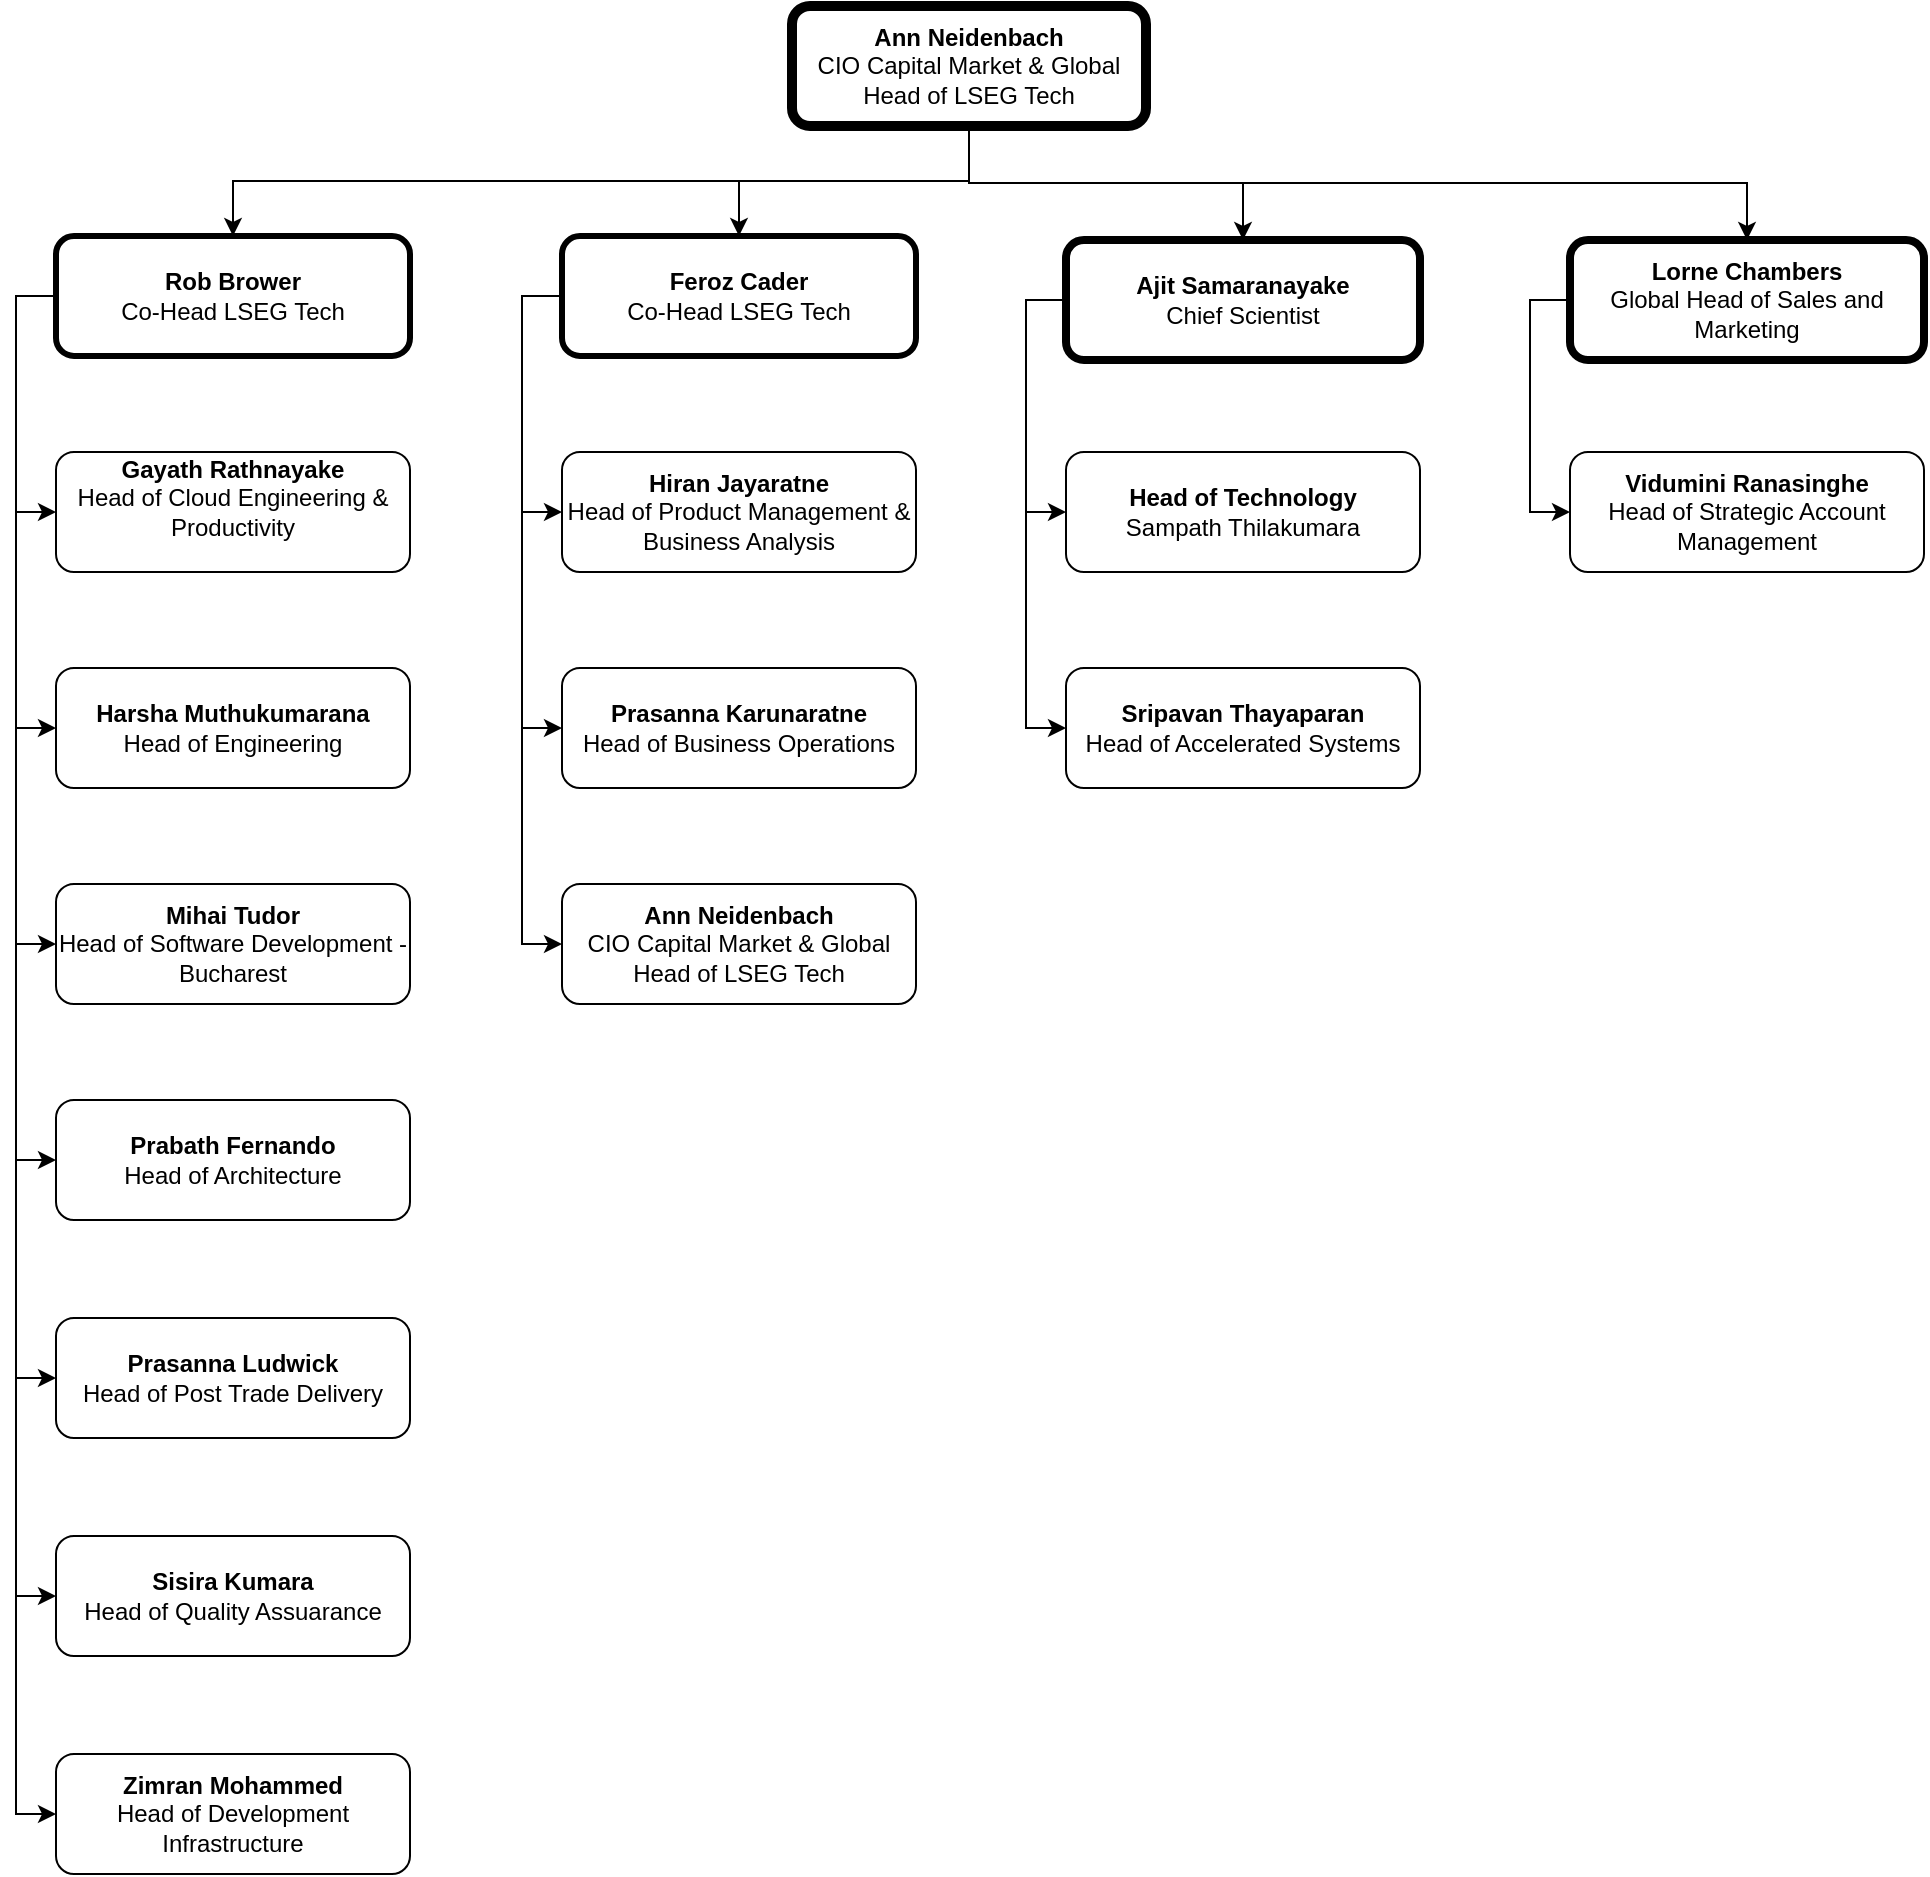 <mxfile version="14.9.4" type="device"><diagram id="PMLet3cOREJTHipy_NAU" name="Page-1"><mxGraphModel dx="1689" dy="1046" grid="0" gridSize="10" guides="1" tooltips="1" connect="1" arrows="1" fold="1" page="1" pageScale="1" pageWidth="1169" pageHeight="1654" math="0" shadow="0"><root><mxCell id="0"/><mxCell id="1" parent="0"/><mxCell id="b1ix3bF77lMmTLts-yGm-6" style="edgeStyle=orthogonalEdgeStyle;rounded=0;orthogonalLoop=1;jettySize=auto;html=1;exitX=0.5;exitY=1;exitDx=0;exitDy=0;entryX=0.5;entryY=0;entryDx=0;entryDy=0;" edge="1" parent="1" source="b1ix3bF77lMmTLts-yGm-1" target="b1ix3bF77lMmTLts-yGm-2"><mxGeometry relative="1" as="geometry"/></mxCell><mxCell id="b1ix3bF77lMmTLts-yGm-7" style="edgeStyle=orthogonalEdgeStyle;rounded=0;orthogonalLoop=1;jettySize=auto;html=1;exitX=0.5;exitY=1;exitDx=0;exitDy=0;entryX=0.5;entryY=0;entryDx=0;entryDy=0;" edge="1" parent="1" source="b1ix3bF77lMmTLts-yGm-1" target="b1ix3bF77lMmTLts-yGm-3"><mxGeometry relative="1" as="geometry"/></mxCell><mxCell id="b1ix3bF77lMmTLts-yGm-8" style="edgeStyle=orthogonalEdgeStyle;rounded=0;orthogonalLoop=1;jettySize=auto;html=1;exitX=0.5;exitY=1;exitDx=0;exitDy=0;" edge="1" parent="1" source="b1ix3bF77lMmTLts-yGm-1" target="b1ix3bF77lMmTLts-yGm-4"><mxGeometry relative="1" as="geometry"/></mxCell><mxCell id="b1ix3bF77lMmTLts-yGm-9" style="edgeStyle=orthogonalEdgeStyle;rounded=0;orthogonalLoop=1;jettySize=auto;html=1;exitX=0.5;exitY=1;exitDx=0;exitDy=0;" edge="1" parent="1" source="b1ix3bF77lMmTLts-yGm-1" target="b1ix3bF77lMmTLts-yGm-5"><mxGeometry relative="1" as="geometry"/></mxCell><mxCell id="b1ix3bF77lMmTLts-yGm-1" value="&lt;div&gt;&lt;b&gt;Ann Neidenbach&lt;/b&gt;&lt;/div&gt;&lt;div&gt;CIO Capital Market &amp;amp; Global Head of LSEG Tech&lt;br&gt;&lt;/div&gt;" style="rounded=1;whiteSpace=wrap;html=1;strokeWidth=5;" vertex="1" parent="1"><mxGeometry x="429" y="111" width="177" height="60" as="geometry"/></mxCell><mxCell id="b1ix3bF77lMmTLts-yGm-17" style="edgeStyle=orthogonalEdgeStyle;rounded=0;orthogonalLoop=1;jettySize=auto;html=1;exitX=0;exitY=0.5;exitDx=0;exitDy=0;entryX=0;entryY=0.5;entryDx=0;entryDy=0;" edge="1" parent="1" source="b1ix3bF77lMmTLts-yGm-2" target="b1ix3bF77lMmTLts-yGm-10"><mxGeometry relative="1" as="geometry"/></mxCell><mxCell id="b1ix3bF77lMmTLts-yGm-18" style="edgeStyle=orthogonalEdgeStyle;rounded=0;orthogonalLoop=1;jettySize=auto;html=1;exitX=0;exitY=0.5;exitDx=0;exitDy=0;entryX=0;entryY=0.5;entryDx=0;entryDy=0;" edge="1" parent="1" source="b1ix3bF77lMmTLts-yGm-2" target="b1ix3bF77lMmTLts-yGm-11"><mxGeometry relative="1" as="geometry"/></mxCell><mxCell id="b1ix3bF77lMmTLts-yGm-19" style="edgeStyle=orthogonalEdgeStyle;rounded=0;orthogonalLoop=1;jettySize=auto;html=1;exitX=0;exitY=0.5;exitDx=0;exitDy=0;entryX=0;entryY=0.5;entryDx=0;entryDy=0;" edge="1" parent="1" source="b1ix3bF77lMmTLts-yGm-2" target="b1ix3bF77lMmTLts-yGm-12"><mxGeometry relative="1" as="geometry"/></mxCell><mxCell id="b1ix3bF77lMmTLts-yGm-20" style="edgeStyle=orthogonalEdgeStyle;rounded=0;orthogonalLoop=1;jettySize=auto;html=1;exitX=0;exitY=0.5;exitDx=0;exitDy=0;entryX=0;entryY=0.5;entryDx=0;entryDy=0;" edge="1" parent="1" source="b1ix3bF77lMmTLts-yGm-2" target="b1ix3bF77lMmTLts-yGm-13"><mxGeometry relative="1" as="geometry"/></mxCell><mxCell id="b1ix3bF77lMmTLts-yGm-22" style="edgeStyle=orthogonalEdgeStyle;rounded=0;orthogonalLoop=1;jettySize=auto;html=1;exitX=0;exitY=0.5;exitDx=0;exitDy=0;entryX=0;entryY=0.5;entryDx=0;entryDy=0;" edge="1" parent="1" source="b1ix3bF77lMmTLts-yGm-2" target="b1ix3bF77lMmTLts-yGm-14"><mxGeometry relative="1" as="geometry"/></mxCell><mxCell id="b1ix3bF77lMmTLts-yGm-23" style="edgeStyle=orthogonalEdgeStyle;rounded=0;orthogonalLoop=1;jettySize=auto;html=1;exitX=0;exitY=0.5;exitDx=0;exitDy=0;entryX=0;entryY=0.5;entryDx=0;entryDy=0;" edge="1" parent="1" source="b1ix3bF77lMmTLts-yGm-2" target="b1ix3bF77lMmTLts-yGm-16"><mxGeometry relative="1" as="geometry"/></mxCell><mxCell id="b1ix3bF77lMmTLts-yGm-24" style="edgeStyle=orthogonalEdgeStyle;rounded=0;orthogonalLoop=1;jettySize=auto;html=1;exitX=0;exitY=0.5;exitDx=0;exitDy=0;entryX=0;entryY=0.5;entryDx=0;entryDy=0;" edge="1" parent="1" source="b1ix3bF77lMmTLts-yGm-2" target="b1ix3bF77lMmTLts-yGm-15"><mxGeometry relative="1" as="geometry"/></mxCell><mxCell id="b1ix3bF77lMmTLts-yGm-2" value="&lt;div&gt;&lt;b&gt;Rob Brower&lt;br&gt;&lt;/b&gt;&lt;/div&gt;&lt;div&gt;Co-Head LSEG Tech&lt;br&gt;&lt;/div&gt;" style="rounded=1;whiteSpace=wrap;html=1;strokeWidth=3;" vertex="1" parent="1"><mxGeometry x="61" y="226" width="177" height="60" as="geometry"/></mxCell><mxCell id="b1ix3bF77lMmTLts-yGm-28" style="edgeStyle=orthogonalEdgeStyle;rounded=0;orthogonalLoop=1;jettySize=auto;html=1;exitX=0;exitY=0.5;exitDx=0;exitDy=0;entryX=0;entryY=0.5;entryDx=0;entryDy=0;" edge="1" parent="1" source="b1ix3bF77lMmTLts-yGm-3" target="b1ix3bF77lMmTLts-yGm-25"><mxGeometry relative="1" as="geometry"/></mxCell><mxCell id="b1ix3bF77lMmTLts-yGm-29" style="edgeStyle=orthogonalEdgeStyle;rounded=0;orthogonalLoop=1;jettySize=auto;html=1;exitX=0;exitY=0.5;exitDx=0;exitDy=0;entryX=0;entryY=0.5;entryDx=0;entryDy=0;" edge="1" parent="1" source="b1ix3bF77lMmTLts-yGm-3" target="b1ix3bF77lMmTLts-yGm-26"><mxGeometry relative="1" as="geometry"/></mxCell><mxCell id="b1ix3bF77lMmTLts-yGm-30" style="edgeStyle=orthogonalEdgeStyle;rounded=0;orthogonalLoop=1;jettySize=auto;html=1;exitX=0;exitY=0.5;exitDx=0;exitDy=0;entryX=0;entryY=0.5;entryDx=0;entryDy=0;" edge="1" parent="1" source="b1ix3bF77lMmTLts-yGm-3" target="b1ix3bF77lMmTLts-yGm-27"><mxGeometry relative="1" as="geometry"/></mxCell><mxCell id="b1ix3bF77lMmTLts-yGm-3" value="&lt;div&gt;&lt;b&gt;Feroz Cader&lt;br&gt;&lt;/b&gt;&lt;/div&gt;&lt;div&gt;Co-Head LSEG Tech&lt;br&gt;&lt;/div&gt;" style="rounded=1;whiteSpace=wrap;html=1;strokeWidth=3;" vertex="1" parent="1"><mxGeometry x="314" y="226" width="177" height="60" as="geometry"/></mxCell><mxCell id="b1ix3bF77lMmTLts-yGm-34" style="edgeStyle=orthogonalEdgeStyle;rounded=0;orthogonalLoop=1;jettySize=auto;html=1;exitX=0;exitY=0.5;exitDx=0;exitDy=0;entryX=0;entryY=0.5;entryDx=0;entryDy=0;" edge="1" parent="1" source="b1ix3bF77lMmTLts-yGm-4" target="b1ix3bF77lMmTLts-yGm-31"><mxGeometry relative="1" as="geometry"/></mxCell><mxCell id="b1ix3bF77lMmTLts-yGm-35" style="edgeStyle=orthogonalEdgeStyle;rounded=0;orthogonalLoop=1;jettySize=auto;html=1;exitX=0;exitY=0.5;exitDx=0;exitDy=0;entryX=0;entryY=0.5;entryDx=0;entryDy=0;" edge="1" parent="1" source="b1ix3bF77lMmTLts-yGm-4" target="b1ix3bF77lMmTLts-yGm-32"><mxGeometry relative="1" as="geometry"/></mxCell><mxCell id="b1ix3bF77lMmTLts-yGm-4" value="&lt;div&gt;&lt;b&gt;Ajit Samaranayake&lt;br&gt;&lt;/b&gt;&lt;/div&gt;&lt;div&gt;Chief Scientist&lt;br&gt;&lt;/div&gt;" style="rounded=1;whiteSpace=wrap;html=1;strokeWidth=4;" vertex="1" parent="1"><mxGeometry x="566" y="228" width="177" height="60" as="geometry"/></mxCell><mxCell id="b1ix3bF77lMmTLts-yGm-36" style="edgeStyle=orthogonalEdgeStyle;rounded=0;orthogonalLoop=1;jettySize=auto;html=1;exitX=0;exitY=0.5;exitDx=0;exitDy=0;entryX=0;entryY=0.5;entryDx=0;entryDy=0;" edge="1" parent="1" source="b1ix3bF77lMmTLts-yGm-5" target="b1ix3bF77lMmTLts-yGm-33"><mxGeometry relative="1" as="geometry"/></mxCell><mxCell id="b1ix3bF77lMmTLts-yGm-5" value="&lt;div&gt;&lt;b&gt;Lorne Chambers&lt;br&gt;&lt;/b&gt;&lt;/div&gt;&lt;div&gt;Global Head of Sales and Marketing&lt;br&gt;&lt;/div&gt;" style="rounded=1;whiteSpace=wrap;html=1;strokeWidth=4;" vertex="1" parent="1"><mxGeometry x="818" y="228" width="177" height="60" as="geometry"/></mxCell><mxCell id="b1ix3bF77lMmTLts-yGm-10" value="&lt;div&gt;&lt;b&gt;Gayath Rathnayake&lt;br&gt;&lt;/b&gt;&lt;/div&gt;Head of Cloud Engineering &amp;amp; Productivity&lt;br&gt;&lt;div&gt;&lt;br&gt;&lt;/div&gt;" style="rounded=1;whiteSpace=wrap;html=1;" vertex="1" parent="1"><mxGeometry x="61" y="334" width="177" height="60" as="geometry"/></mxCell><mxCell id="b1ix3bF77lMmTLts-yGm-11" value="&lt;div&gt;&lt;b&gt;Harsha Muthukumarana&lt;br&gt;&lt;/b&gt;&lt;/div&gt;&lt;div&gt;Head of Engineering&lt;br&gt;&lt;/div&gt;" style="rounded=1;whiteSpace=wrap;html=1;" vertex="1" parent="1"><mxGeometry x="61" y="442" width="177" height="60" as="geometry"/></mxCell><mxCell id="b1ix3bF77lMmTLts-yGm-12" value="&lt;div&gt;&lt;b&gt;Mihai Tudor&lt;/b&gt;&lt;br&gt;&lt;/div&gt;&lt;div&gt;Head of Software Development - Bucharest&lt;br&gt;&lt;/div&gt;" style="rounded=1;whiteSpace=wrap;html=1;" vertex="1" parent="1"><mxGeometry x="61" y="550" width="177" height="60" as="geometry"/></mxCell><mxCell id="b1ix3bF77lMmTLts-yGm-13" value="&lt;div&gt;&lt;b&gt;Prabath Fernando&lt;br&gt;&lt;/b&gt;&lt;/div&gt;&lt;div&gt;Head of Architecture&lt;br&gt;&lt;/div&gt;" style="rounded=1;whiteSpace=wrap;html=1;" vertex="1" parent="1"><mxGeometry x="61" y="658" width="177" height="60" as="geometry"/></mxCell><mxCell id="b1ix3bF77lMmTLts-yGm-14" value="&lt;b&gt;Prasanna Ludwick&lt;br&gt;&lt;/b&gt;&lt;div&gt;Head of Post Trade Delivery&lt;br&gt;&lt;/div&gt;" style="rounded=1;whiteSpace=wrap;html=1;" vertex="1" parent="1"><mxGeometry x="61" y="767" width="177" height="60" as="geometry"/></mxCell><mxCell id="b1ix3bF77lMmTLts-yGm-15" value="&lt;div&gt;&lt;b&gt;Zimran Mohammed&lt;br&gt;&lt;/b&gt;&lt;/div&gt;&lt;div&gt;Head of Development Infrastructure&lt;br&gt;&lt;/div&gt;" style="rounded=1;whiteSpace=wrap;html=1;" vertex="1" parent="1"><mxGeometry x="61" y="985" width="177" height="60" as="geometry"/></mxCell><mxCell id="b1ix3bF77lMmTLts-yGm-16" value="&lt;b&gt;Sisira Kumara&lt;br&gt;&lt;/b&gt;&lt;div&gt;Head of Quality Assuarance&lt;br&gt;&lt;/div&gt;" style="rounded=1;whiteSpace=wrap;html=1;" vertex="1" parent="1"><mxGeometry x="61" y="876" width="177" height="60" as="geometry"/></mxCell><mxCell id="b1ix3bF77lMmTLts-yGm-25" value="&lt;div&gt;&lt;b&gt;Hiran Jayaratne&lt;br&gt;&lt;/b&gt;&lt;/div&gt;&lt;div&gt;Head of Product Management &amp;amp; Business Analysis&lt;br&gt;&lt;/div&gt;" style="rounded=1;whiteSpace=wrap;html=1;" vertex="1" parent="1"><mxGeometry x="314" y="334" width="177" height="60" as="geometry"/></mxCell><mxCell id="b1ix3bF77lMmTLts-yGm-26" value="&lt;div&gt;&lt;b&gt;Prasanna Karunaratne&lt;br&gt;&lt;/b&gt;&lt;/div&gt;&lt;div&gt;Head of Business Operations&lt;br&gt;&lt;/div&gt;" style="rounded=1;whiteSpace=wrap;html=1;" vertex="1" parent="1"><mxGeometry x="314" y="442" width="177" height="60" as="geometry"/></mxCell><mxCell id="b1ix3bF77lMmTLts-yGm-27" value="&lt;div&gt;&lt;b&gt;Ann Neidenbach&lt;/b&gt;&lt;/div&gt;&lt;div&gt;CIO Capital Market &amp;amp; Global Head of LSEG Tech&lt;br&gt;&lt;/div&gt;" style="rounded=1;whiteSpace=wrap;html=1;" vertex="1" parent="1"><mxGeometry x="314" y="550" width="177" height="60" as="geometry"/></mxCell><mxCell id="b1ix3bF77lMmTLts-yGm-31" value="&lt;div&gt;&lt;b&gt;Head of Technology&lt;br&gt;&lt;/b&gt;&lt;/div&gt;&lt;div&gt;Sampath Thilakumara&lt;br&gt;&lt;/div&gt;" style="rounded=1;whiteSpace=wrap;html=1;" vertex="1" parent="1"><mxGeometry x="566" y="334" width="177" height="60" as="geometry"/></mxCell><mxCell id="b1ix3bF77lMmTLts-yGm-32" value="&lt;div&gt;&lt;b&gt;Sripavan Thayaparan&lt;br&gt;&lt;/b&gt;&lt;/div&gt;&lt;div&gt;Head of Accelerated Systems&lt;br&gt;&lt;/div&gt;" style="rounded=1;whiteSpace=wrap;html=1;" vertex="1" parent="1"><mxGeometry x="566" y="442" width="177" height="60" as="geometry"/></mxCell><mxCell id="b1ix3bF77lMmTLts-yGm-33" value="&lt;div&gt;&lt;b&gt;Vidumini Ranasinghe&lt;br&gt;&lt;/b&gt;&lt;/div&gt;&lt;div&gt;Head of Strategic Account Management&lt;br&gt;&lt;/div&gt;" style="rounded=1;whiteSpace=wrap;html=1;" vertex="1" parent="1"><mxGeometry x="818" y="334" width="177" height="60" as="geometry"/></mxCell></root></mxGraphModel></diagram></mxfile>